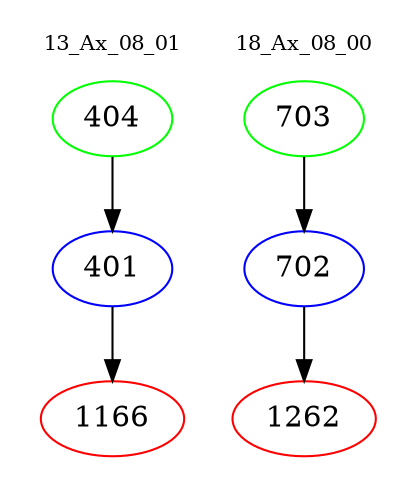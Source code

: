 digraph{
subgraph cluster_0 {
color = white
label = "13_Ax_08_01";
fontsize=10;
T0_404 [label="404", color="green"]
T0_404 -> T0_401 [color="black"]
T0_401 [label="401", color="blue"]
T0_401 -> T0_1166 [color="black"]
T0_1166 [label="1166", color="red"]
}
subgraph cluster_1 {
color = white
label = "18_Ax_08_00";
fontsize=10;
T1_703 [label="703", color="green"]
T1_703 -> T1_702 [color="black"]
T1_702 [label="702", color="blue"]
T1_702 -> T1_1262 [color="black"]
T1_1262 [label="1262", color="red"]
}
}
